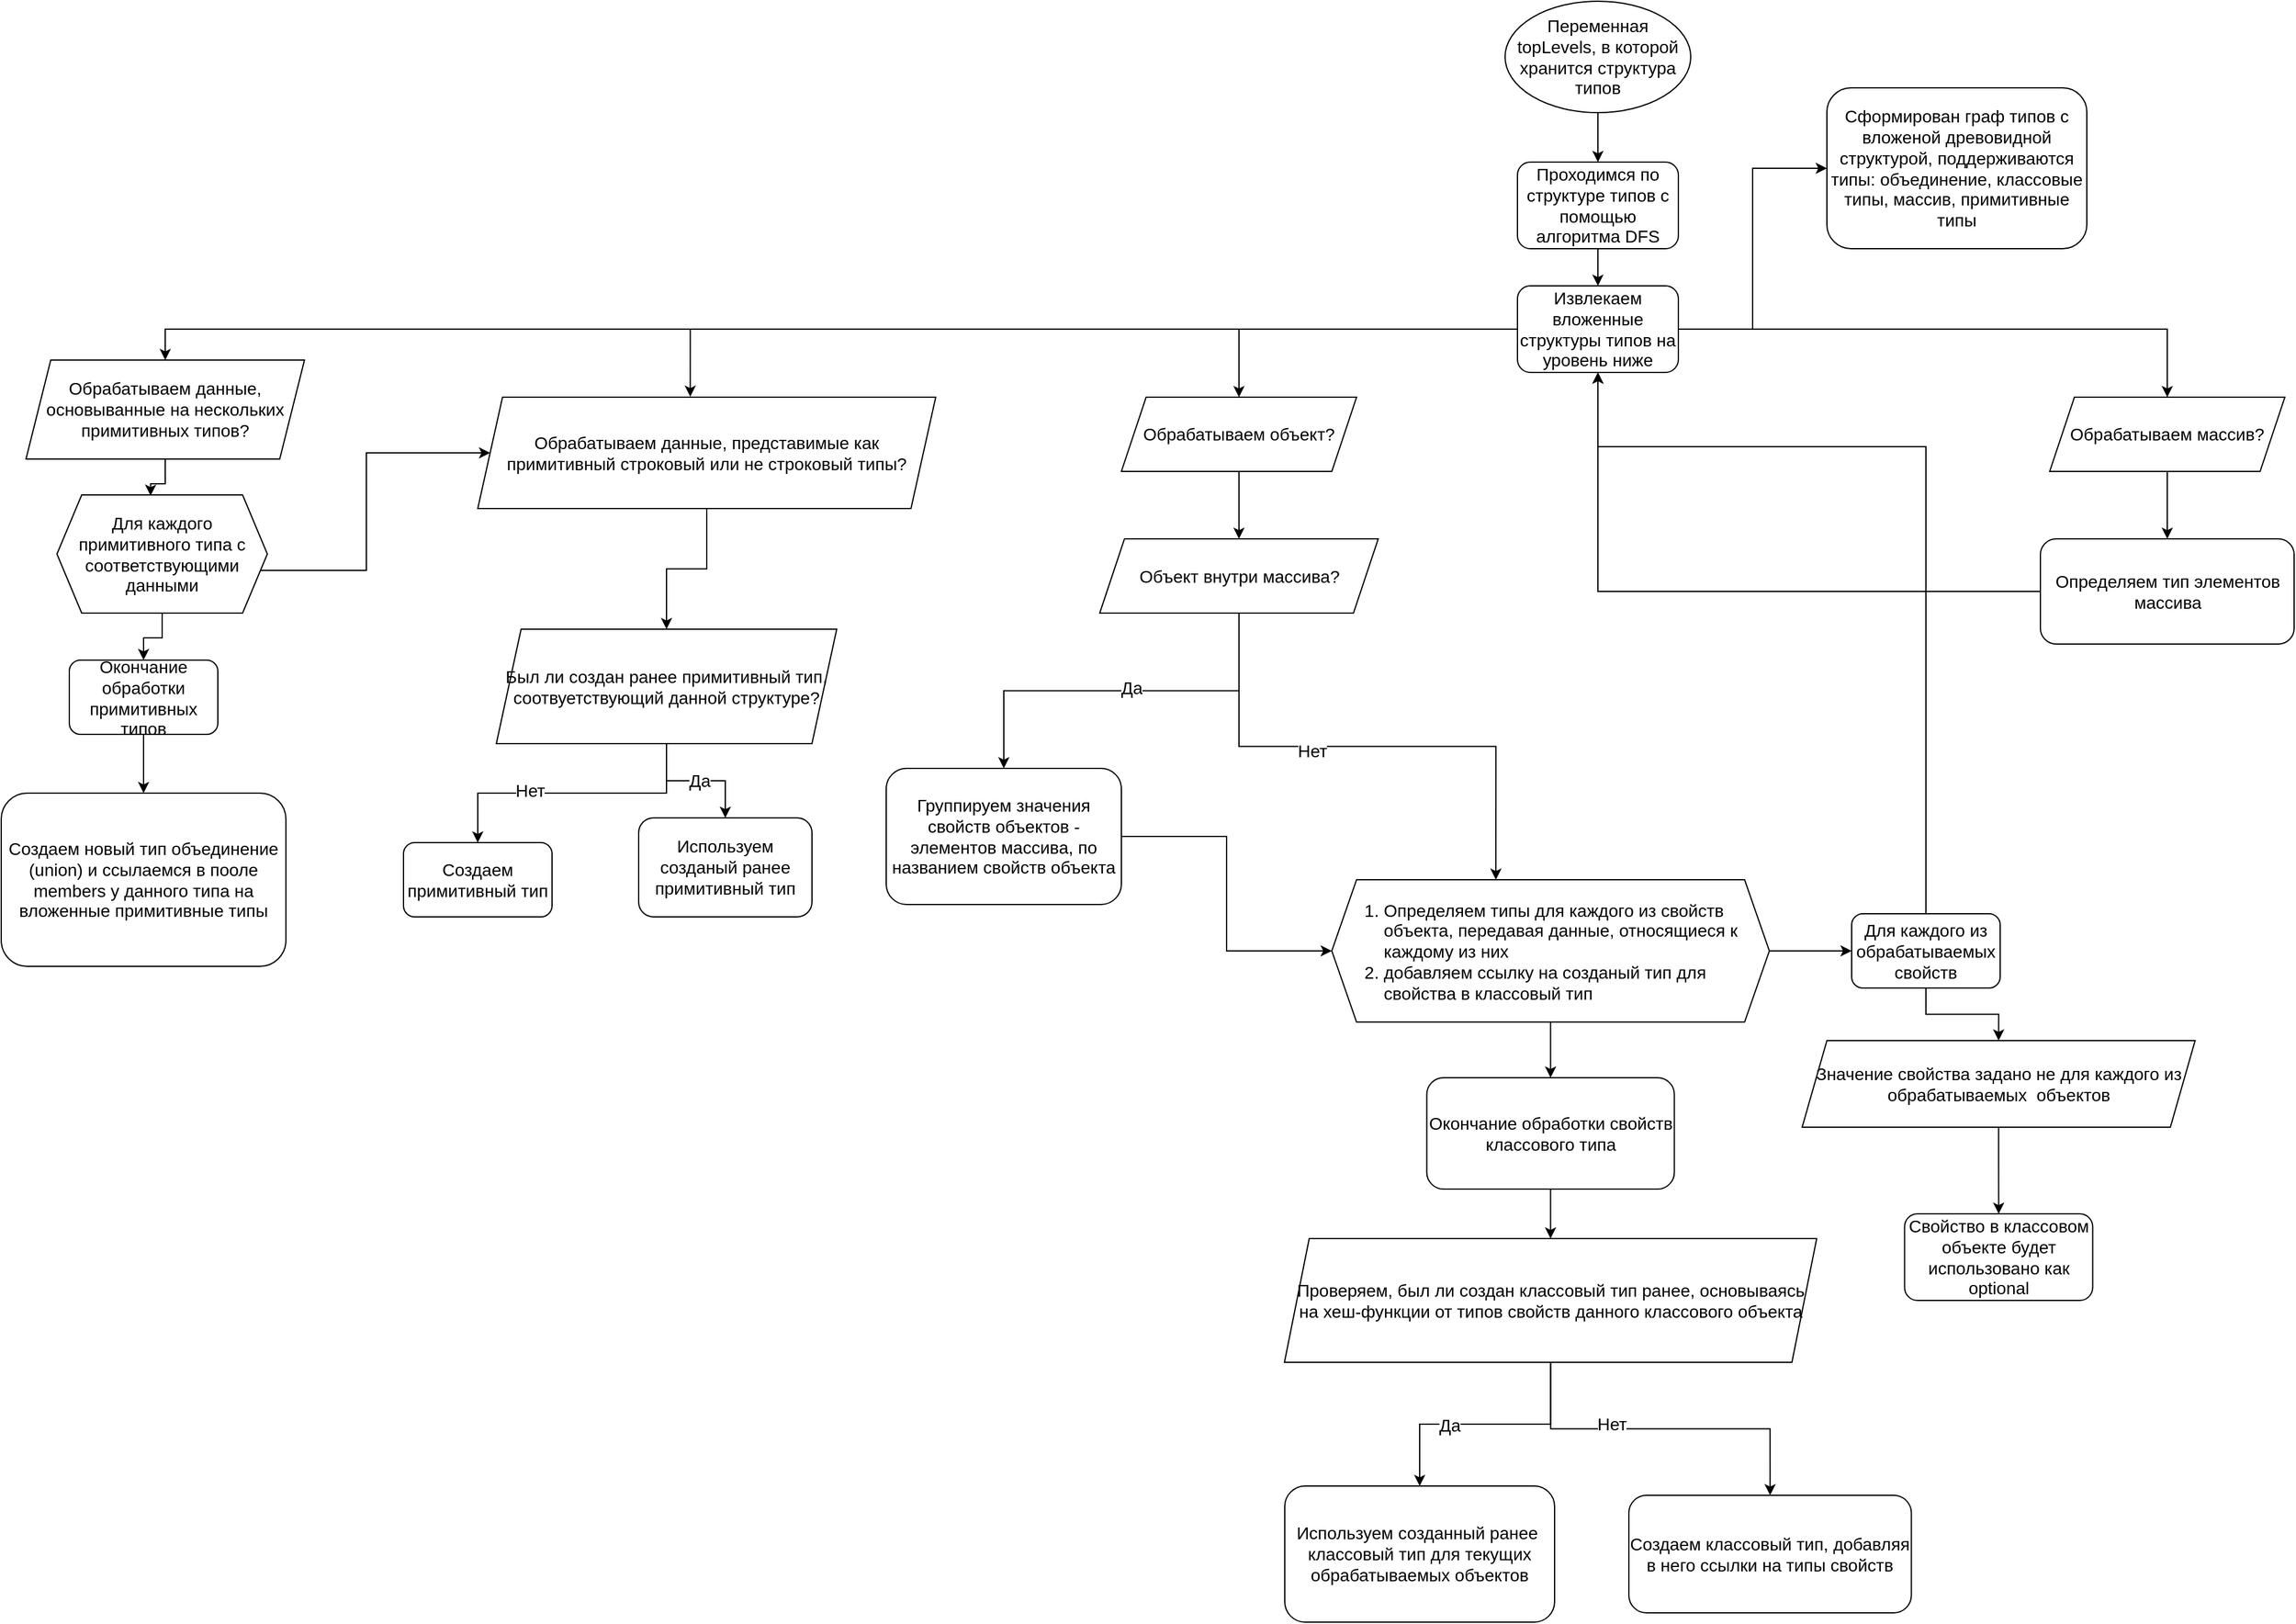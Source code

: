 <mxfile version="24.4.2" type="github">
  <diagram name="Page-1" id="1g6iJyspXUJ4lVBro7co">
    <mxGraphModel dx="2048" dy="626" grid="1" gridSize="10" guides="1" tooltips="1" connect="1" arrows="1" fold="1" page="1" pageScale="1" pageWidth="827" pageHeight="1169" math="0" shadow="0">
      <root>
        <mxCell id="0" />
        <mxCell id="1" parent="0" />
        <mxCell id="02Kn7gCLsv_7Pjf7zpuO-2" style="edgeStyle=orthogonalEdgeStyle;rounded=0;orthogonalLoop=1;jettySize=auto;html=1;entryX=0.5;entryY=0;entryDx=0;entryDy=0;fontSize=14;" parent="1" source="02Kn7gCLsv_7Pjf7zpuO-1" target="02Kn7gCLsv_7Pjf7zpuO-3" edge="1">
          <mxGeometry relative="1" as="geometry">
            <mxPoint x="360" y="320" as="targetPoint" />
          </mxGeometry>
        </mxCell>
        <mxCell id="02Kn7gCLsv_7Pjf7zpuO-1" value="Переменная topLevels, в которой хранится структура типов" style="ellipse;whiteSpace=wrap;html=1;fontSize=14;" parent="1" vertex="1">
          <mxGeometry x="520" y="80" width="150" height="90" as="geometry" />
        </mxCell>
        <mxCell id="02Kn7gCLsv_7Pjf7zpuO-21" style="edgeStyle=orthogonalEdgeStyle;rounded=0;orthogonalLoop=1;jettySize=auto;html=1;entryX=0.5;entryY=0;entryDx=0;entryDy=0;fontSize=14;" parent="1" source="02Kn7gCLsv_7Pjf7zpuO-3" target="02Kn7gCLsv_7Pjf7zpuO-4" edge="1">
          <mxGeometry relative="1" as="geometry" />
        </mxCell>
        <mxCell id="02Kn7gCLsv_7Pjf7zpuO-3" value="Проходимся по структуре типов с помощью алгоритма DFS" style="rounded=1;whiteSpace=wrap;html=1;fontSize=14;" parent="1" vertex="1">
          <mxGeometry x="530" y="210" width="130" height="70" as="geometry" />
        </mxCell>
        <mxCell id="02Kn7gCLsv_7Pjf7zpuO-7" style="edgeStyle=orthogonalEdgeStyle;rounded=0;orthogonalLoop=1;jettySize=auto;html=1;fontSize=14;" parent="1" source="02Kn7gCLsv_7Pjf7zpuO-4" target="02Kn7gCLsv_7Pjf7zpuO-12" edge="1">
          <mxGeometry relative="1" as="geometry">
            <mxPoint x="240" y="490" as="targetPoint" />
          </mxGeometry>
        </mxCell>
        <mxCell id="02Kn7gCLsv_7Pjf7zpuO-63" style="edgeStyle=orthogonalEdgeStyle;rounded=0;orthogonalLoop=1;jettySize=auto;html=1;entryX=0.5;entryY=0;entryDx=0;entryDy=0;fontSize=14;" parent="1" source="02Kn7gCLsv_7Pjf7zpuO-4" target="02Kn7gCLsv_7Pjf7zpuO-42" edge="1">
          <mxGeometry relative="1" as="geometry" />
        </mxCell>
        <mxCell id="02Kn7gCLsv_7Pjf7zpuO-85" style="edgeStyle=orthogonalEdgeStyle;rounded=0;orthogonalLoop=1;jettySize=auto;html=1;entryX=0.5;entryY=0;entryDx=0;entryDy=0;fontSize=14;" parent="1" source="02Kn7gCLsv_7Pjf7zpuO-4" target="02Kn7gCLsv_7Pjf7zpuO-19" edge="1">
          <mxGeometry relative="1" as="geometry" />
        </mxCell>
        <mxCell id="ybFJ6NvRLtgS1pNJfpIo-4" style="edgeStyle=orthogonalEdgeStyle;rounded=0;orthogonalLoop=1;jettySize=auto;html=1;entryX=0;entryY=0.5;entryDx=0;entryDy=0;fontSize=14;" parent="1" source="02Kn7gCLsv_7Pjf7zpuO-4" target="ybFJ6NvRLtgS1pNJfpIo-3" edge="1">
          <mxGeometry relative="1" as="geometry" />
        </mxCell>
        <mxCell id="02Kn7gCLsv_7Pjf7zpuO-4" value="Извлекаем вложенные структуры типов на уровень ниже" style="rounded=1;whiteSpace=wrap;html=1;fontSize=14;" parent="1" vertex="1">
          <mxGeometry x="530" y="310" width="130" height="70" as="geometry" />
        </mxCell>
        <mxCell id="02Kn7gCLsv_7Pjf7zpuO-51" style="edgeStyle=orthogonalEdgeStyle;rounded=0;orthogonalLoop=1;jettySize=auto;html=1;entryX=0.5;entryY=0;entryDx=0;entryDy=0;fontSize=14;" parent="1" source="02Kn7gCLsv_7Pjf7zpuO-9" target="02Kn7gCLsv_7Pjf7zpuO-47" edge="1">
          <mxGeometry relative="1" as="geometry" />
        </mxCell>
        <mxCell id="02Kn7gCLsv_7Pjf7zpuO-9" value="Обрабатываем данные, представимые как примитивный строковый или не строковый типы?" style="shape=parallelogram;perimeter=parallelogramPerimeter;whiteSpace=wrap;html=1;fixedSize=1;fontSize=14;" parent="1" vertex="1">
          <mxGeometry x="-310" y="400" width="370" height="90" as="geometry" />
        </mxCell>
        <mxCell id="02Kn7gCLsv_7Pjf7zpuO-13" style="edgeStyle=orthogonalEdgeStyle;rounded=0;orthogonalLoop=1;jettySize=auto;html=1;entryX=0.5;entryY=0;entryDx=0;entryDy=0;fontSize=14;" parent="1" source="02Kn7gCLsv_7Pjf7zpuO-12" target="02Kn7gCLsv_7Pjf7zpuO-18" edge="1">
          <mxGeometry relative="1" as="geometry">
            <mxPoint x="525" y="580" as="targetPoint" />
          </mxGeometry>
        </mxCell>
        <mxCell id="02Kn7gCLsv_7Pjf7zpuO-12" value="Обрабатываем объект?" style="shape=parallelogram;perimeter=parallelogramPerimeter;whiteSpace=wrap;html=1;fixedSize=1;fontSize=14;" parent="1" vertex="1">
          <mxGeometry x="210" y="400" width="190" height="60" as="geometry" />
        </mxCell>
        <mxCell id="02Kn7gCLsv_7Pjf7zpuO-27" style="edgeStyle=orthogonalEdgeStyle;rounded=0;orthogonalLoop=1;jettySize=auto;html=1;fontSize=14;" parent="1" source="02Kn7gCLsv_7Pjf7zpuO-17" target="02Kn7gCLsv_7Pjf7zpuO-26" edge="1">
          <mxGeometry relative="1" as="geometry" />
        </mxCell>
        <mxCell id="02Kn7gCLsv_7Pjf7zpuO-17" value="Группируем значения свойств объектов - элементов массива, по названием свойств объекта" style="rounded=1;whiteSpace=wrap;html=1;fontSize=14;" parent="1" vertex="1">
          <mxGeometry x="20" y="700" width="190" height="110" as="geometry" />
        </mxCell>
        <mxCell id="02Kn7gCLsv_7Pjf7zpuO-20" style="edgeStyle=orthogonalEdgeStyle;rounded=0;orthogonalLoop=1;jettySize=auto;html=1;entryX=0.5;entryY=0;entryDx=0;entryDy=0;fontSize=14;" parent="1" source="02Kn7gCLsv_7Pjf7zpuO-18" target="02Kn7gCLsv_7Pjf7zpuO-17" edge="1">
          <mxGeometry relative="1" as="geometry" />
        </mxCell>
        <mxCell id="02Kn7gCLsv_7Pjf7zpuO-29" value="Да" style="edgeLabel;html=1;align=center;verticalAlign=middle;resizable=0;points=[];fontSize=14;" parent="02Kn7gCLsv_7Pjf7zpuO-20" vertex="1" connectable="0">
          <mxGeometry x="-0.048" y="-3" relative="1" as="geometry">
            <mxPoint as="offset" />
          </mxGeometry>
        </mxCell>
        <mxCell id="02Kn7gCLsv_7Pjf7zpuO-65" style="edgeStyle=orthogonalEdgeStyle;rounded=0;orthogonalLoop=1;jettySize=auto;html=1;entryX=0.375;entryY=0;entryDx=0;entryDy=0;fontSize=14;" parent="1" source="02Kn7gCLsv_7Pjf7zpuO-18" target="02Kn7gCLsv_7Pjf7zpuO-26" edge="1">
          <mxGeometry relative="1" as="geometry" />
        </mxCell>
        <mxCell id="02Kn7gCLsv_7Pjf7zpuO-66" value="Нет" style="edgeLabel;html=1;align=center;verticalAlign=middle;resizable=0;points=[];fontSize=14;" parent="02Kn7gCLsv_7Pjf7zpuO-65" vertex="1" connectable="0">
          <mxGeometry x="-0.22" y="-3" relative="1" as="geometry">
            <mxPoint x="1" as="offset" />
          </mxGeometry>
        </mxCell>
        <mxCell id="02Kn7gCLsv_7Pjf7zpuO-18" value="Объект внутри массива?" style="shape=parallelogram;perimeter=parallelogramPerimeter;whiteSpace=wrap;html=1;fixedSize=1;fontSize=14;" parent="1" vertex="1">
          <mxGeometry x="192.5" y="514.5" width="225" height="60" as="geometry" />
        </mxCell>
        <mxCell id="02Kn7gCLsv_7Pjf7zpuO-87" style="edgeStyle=orthogonalEdgeStyle;rounded=0;orthogonalLoop=1;jettySize=auto;html=1;fontSize=14;" parent="1" source="02Kn7gCLsv_7Pjf7zpuO-19" target="02Kn7gCLsv_7Pjf7zpuO-86" edge="1">
          <mxGeometry relative="1" as="geometry" />
        </mxCell>
        <mxCell id="02Kn7gCLsv_7Pjf7zpuO-19" value="Обрабатываем массив?" style="shape=parallelogram;perimeter=parallelogramPerimeter;whiteSpace=wrap;html=1;fixedSize=1;fontSize=14;" parent="1" vertex="1">
          <mxGeometry x="960" y="400" width="190" height="60" as="geometry" />
        </mxCell>
        <mxCell id="02Kn7gCLsv_7Pjf7zpuO-70" style="edgeStyle=orthogonalEdgeStyle;rounded=0;orthogonalLoop=1;jettySize=auto;html=1;fontSize=14;" parent="1" source="02Kn7gCLsv_7Pjf7zpuO-25" target="02Kn7gCLsv_7Pjf7zpuO-34" edge="1">
          <mxGeometry relative="1" as="geometry" />
        </mxCell>
        <mxCell id="02Kn7gCLsv_7Pjf7zpuO-25" value="Значение свойства задано не для каждого из обрабатываемых&amp;nbsp; объектов" style="shape=parallelogram;perimeter=parallelogramPerimeter;whiteSpace=wrap;html=1;fixedSize=1;fontSize=14;" parent="1" vertex="1">
          <mxGeometry x="760" y="920" width="317.5" height="70" as="geometry" />
        </mxCell>
        <mxCell id="02Kn7gCLsv_7Pjf7zpuO-68" style="edgeStyle=orthogonalEdgeStyle;rounded=0;orthogonalLoop=1;jettySize=auto;html=1;entryX=0.5;entryY=0;entryDx=0;entryDy=0;fontSize=14;" parent="1" source="02Kn7gCLsv_7Pjf7zpuO-26" target="02Kn7gCLsv_7Pjf7zpuO-69" edge="1">
          <mxGeometry relative="1" as="geometry">
            <mxPoint x="556.75" y="970" as="targetPoint" />
          </mxGeometry>
        </mxCell>
        <mxCell id="02Kn7gCLsv_7Pjf7zpuO-82" style="edgeStyle=orthogonalEdgeStyle;rounded=0;orthogonalLoop=1;jettySize=auto;html=1;entryX=0;entryY=0.5;entryDx=0;entryDy=0;fontSize=14;" parent="1" source="02Kn7gCLsv_7Pjf7zpuO-26" target="02Kn7gCLsv_7Pjf7zpuO-81" edge="1">
          <mxGeometry relative="1" as="geometry" />
        </mxCell>
        <mxCell id="02Kn7gCLsv_7Pjf7zpuO-26" value="&lt;ol style=&quot;font-size: 14px;&quot;&gt;&lt;li style=&quot;font-size: 14px;&quot;&gt;Определяем типы для каждого из свойств объекта, передавая данные, относящиеся к каждому из них&amp;nbsp;&lt;/li&gt;&lt;li style=&quot;font-size: 14px;&quot;&gt;добавляем ссылку на созданый тип для свойства в классовый тип&lt;/li&gt;&lt;/ol&gt;" style="shape=hexagon;perimeter=hexagonPerimeter2;whiteSpace=wrap;html=1;fixedSize=1;align=left;fontSize=14;" parent="1" vertex="1">
          <mxGeometry x="380" y="790" width="353.5" height="115" as="geometry" />
        </mxCell>
        <mxCell id="02Kn7gCLsv_7Pjf7zpuO-34" value="Свойство в классовом объекте будет иcпользовано как optional" style="rounded=1;whiteSpace=wrap;html=1;fontSize=14;" parent="1" vertex="1">
          <mxGeometry x="842.75" y="1060" width="152" height="70" as="geometry" />
        </mxCell>
        <mxCell id="02Kn7gCLsv_7Pjf7zpuO-39" style="edgeStyle=orthogonalEdgeStyle;rounded=0;orthogonalLoop=1;jettySize=auto;html=1;entryX=0.464;entryY=-0.004;entryDx=0;entryDy=0;entryPerimeter=0;fontSize=14;" parent="1" source="02Kn7gCLsv_7Pjf7zpuO-4" target="02Kn7gCLsv_7Pjf7zpuO-9" edge="1">
          <mxGeometry relative="1" as="geometry" />
        </mxCell>
        <mxCell id="02Kn7gCLsv_7Pjf7zpuO-42" value="Обрабатываем данные, основыванные на нескольких примитивных типов?" style="shape=parallelogram;perimeter=parallelogramPerimeter;whiteSpace=wrap;html=1;fixedSize=1;fontSize=14;" parent="1" vertex="1">
          <mxGeometry x="-675" y="370" width="225" height="80" as="geometry" />
        </mxCell>
        <mxCell id="02Kn7gCLsv_7Pjf7zpuO-44" value="Создаем новый тип объединение (union) и ссылаемся в пооле members у данного типа на вложенные примитивные типы" style="rounded=1;whiteSpace=wrap;html=1;fontSize=14;" parent="1" vertex="1">
          <mxGeometry x="-695" y="720" width="230" height="140" as="geometry" />
        </mxCell>
        <mxCell id="02Kn7gCLsv_7Pjf7zpuO-48" style="edgeStyle=orthogonalEdgeStyle;rounded=0;orthogonalLoop=1;jettySize=auto;html=1;entryX=0.5;entryY=0;entryDx=0;entryDy=0;fontSize=14;" parent="1" source="02Kn7gCLsv_7Pjf7zpuO-47" target="02Kn7gCLsv_7Pjf7zpuO-49" edge="1">
          <mxGeometry relative="1" as="geometry">
            <mxPoint x="-220" y="750" as="targetPoint" />
          </mxGeometry>
        </mxCell>
        <mxCell id="02Kn7gCLsv_7Pjf7zpuO-52" value="Нет" style="edgeLabel;html=1;align=center;verticalAlign=middle;resizable=0;points=[];fontSize=14;" parent="02Kn7gCLsv_7Pjf7zpuO-48" vertex="1" connectable="0">
          <mxGeometry x="0.296" y="-2" relative="1" as="geometry">
            <mxPoint as="offset" />
          </mxGeometry>
        </mxCell>
        <mxCell id="02Kn7gCLsv_7Pjf7zpuO-53" style="edgeStyle=orthogonalEdgeStyle;rounded=0;orthogonalLoop=1;jettySize=auto;html=1;entryX=0.5;entryY=0;entryDx=0;entryDy=0;fontSize=14;" parent="1" source="02Kn7gCLsv_7Pjf7zpuO-47" target="02Kn7gCLsv_7Pjf7zpuO-50" edge="1">
          <mxGeometry relative="1" as="geometry" />
        </mxCell>
        <mxCell id="02Kn7gCLsv_7Pjf7zpuO-54" value="Да" style="edgeLabel;html=1;align=center;verticalAlign=middle;resizable=0;points=[];fontSize=14;" parent="02Kn7gCLsv_7Pjf7zpuO-53" vertex="1" connectable="0">
          <mxGeometry x="0.048" relative="1" as="geometry">
            <mxPoint as="offset" />
          </mxGeometry>
        </mxCell>
        <mxCell id="02Kn7gCLsv_7Pjf7zpuO-47" value="Был ли создан ранее примитивный тип, соотвуетствующий данной структуре?" style="shape=parallelogram;perimeter=parallelogramPerimeter;whiteSpace=wrap;html=1;fixedSize=1;fontSize=14;" parent="1" vertex="1">
          <mxGeometry x="-295" y="587.5" width="275" height="92.5" as="geometry" />
        </mxCell>
        <mxCell id="02Kn7gCLsv_7Pjf7zpuO-49" value="Создаем примитивный тип" style="rounded=1;whiteSpace=wrap;html=1;fontSize=14;" parent="1" vertex="1">
          <mxGeometry x="-370" y="760" width="120" height="60" as="geometry" />
        </mxCell>
        <mxCell id="02Kn7gCLsv_7Pjf7zpuO-50" value="Используем созданый ранее примитивный тип" style="rounded=1;whiteSpace=wrap;html=1;fontSize=14;" parent="1" vertex="1">
          <mxGeometry x="-180" y="740" width="140" height="80" as="geometry" />
        </mxCell>
        <mxCell id="02Kn7gCLsv_7Pjf7zpuO-57" style="edgeStyle=orthogonalEdgeStyle;rounded=0;orthogonalLoop=1;jettySize=auto;html=1;entryX=0;entryY=0.5;entryDx=0;entryDy=0;fontSize=14;" parent="1" source="02Kn7gCLsv_7Pjf7zpuO-56" target="02Kn7gCLsv_7Pjf7zpuO-9" edge="1">
          <mxGeometry relative="1" as="geometry">
            <Array as="points">
              <mxPoint x="-400" y="540" />
              <mxPoint x="-400" y="445" />
            </Array>
          </mxGeometry>
        </mxCell>
        <mxCell id="02Kn7gCLsv_7Pjf7zpuO-58" value="" style="edgeStyle=orthogonalEdgeStyle;rounded=0;orthogonalLoop=1;jettySize=auto;html=1;entryX=0.445;entryY=0.007;entryDx=0;entryDy=0;entryPerimeter=0;fontSize=14;" parent="1" source="02Kn7gCLsv_7Pjf7zpuO-42" target="02Kn7gCLsv_7Pjf7zpuO-56" edge="1">
          <mxGeometry relative="1" as="geometry">
            <mxPoint x="-645" y="430" as="sourcePoint" />
            <mxPoint x="-597" y="660" as="targetPoint" />
          </mxGeometry>
        </mxCell>
        <mxCell id="02Kn7gCLsv_7Pjf7zpuO-59" style="edgeStyle=orthogonalEdgeStyle;rounded=0;orthogonalLoop=1;jettySize=auto;html=1;entryX=0.5;entryY=0;entryDx=0;entryDy=0;fontSize=14;" parent="1" source="02Kn7gCLsv_7Pjf7zpuO-60" target="02Kn7gCLsv_7Pjf7zpuO-44" edge="1">
          <mxGeometry relative="1" as="geometry" />
        </mxCell>
        <mxCell id="02Kn7gCLsv_7Pjf7zpuO-56" value="Для каждого примитивного типа с соответствующими данными" style="shape=hexagon;perimeter=hexagonPerimeter2;whiteSpace=wrap;html=1;fixedSize=1;fontSize=14;" parent="1" vertex="1">
          <mxGeometry x="-650" y="479" width="170" height="95.5" as="geometry" />
        </mxCell>
        <mxCell id="02Kn7gCLsv_7Pjf7zpuO-61" value="" style="edgeStyle=orthogonalEdgeStyle;rounded=0;orthogonalLoop=1;jettySize=auto;html=1;entryX=0.5;entryY=0;entryDx=0;entryDy=0;fontSize=14;" parent="1" source="02Kn7gCLsv_7Pjf7zpuO-56" target="02Kn7gCLsv_7Pjf7zpuO-60" edge="1">
          <mxGeometry relative="1" as="geometry">
            <mxPoint x="-580" y="585" as="sourcePoint" />
            <mxPoint x="-580" y="710" as="targetPoint" />
          </mxGeometry>
        </mxCell>
        <mxCell id="02Kn7gCLsv_7Pjf7zpuO-60" value="Окончание обработки примитивных типов" style="rounded=1;whiteSpace=wrap;html=1;fontSize=14;" parent="1" vertex="1">
          <mxGeometry x="-640" y="612.5" width="120" height="60" as="geometry" />
        </mxCell>
        <mxCell id="02Kn7gCLsv_7Pjf7zpuO-71" style="edgeStyle=orthogonalEdgeStyle;rounded=0;orthogonalLoop=1;jettySize=auto;html=1;entryX=0.5;entryY=0;entryDx=0;entryDy=0;fontSize=14;" parent="1" source="02Kn7gCLsv_7Pjf7zpuO-69" target="02Kn7gCLsv_7Pjf7zpuO-73" edge="1">
          <mxGeometry relative="1" as="geometry">
            <mxPoint x="556.75" y="1080" as="targetPoint" />
          </mxGeometry>
        </mxCell>
        <mxCell id="02Kn7gCLsv_7Pjf7zpuO-69" value="Окончание обработки свойств классового типа" style="rounded=1;whiteSpace=wrap;html=1;fontSize=14;" parent="1" vertex="1">
          <mxGeometry x="456.75" y="950" width="200" height="90" as="geometry" />
        </mxCell>
        <mxCell id="02Kn7gCLsv_7Pjf7zpuO-77" style="edgeStyle=orthogonalEdgeStyle;rounded=0;orthogonalLoop=1;jettySize=auto;html=1;fontSize=14;" parent="1" source="02Kn7gCLsv_7Pjf7zpuO-73" target="02Kn7gCLsv_7Pjf7zpuO-75" edge="1">
          <mxGeometry relative="1" as="geometry" />
        </mxCell>
        <mxCell id="02Kn7gCLsv_7Pjf7zpuO-78" value="Да" style="edgeLabel;html=1;align=center;verticalAlign=middle;resizable=0;points=[];fontSize=14;" parent="02Kn7gCLsv_7Pjf7zpuO-77" vertex="1" connectable="0">
          <mxGeometry x="0.288" y="1" relative="1" as="geometry">
            <mxPoint as="offset" />
          </mxGeometry>
        </mxCell>
        <mxCell id="02Kn7gCLsv_7Pjf7zpuO-79" style="edgeStyle=orthogonalEdgeStyle;rounded=0;orthogonalLoop=1;jettySize=auto;html=1;entryX=0.5;entryY=0;entryDx=0;entryDy=0;fontSize=14;" parent="1" source="02Kn7gCLsv_7Pjf7zpuO-73" target="02Kn7gCLsv_7Pjf7zpuO-76" edge="1">
          <mxGeometry relative="1" as="geometry" />
        </mxCell>
        <mxCell id="02Kn7gCLsv_7Pjf7zpuO-80" value="Нет" style="edgeLabel;html=1;align=center;verticalAlign=middle;resizable=0;points=[];fontSize=14;" parent="02Kn7gCLsv_7Pjf7zpuO-79" vertex="1" connectable="0">
          <mxGeometry x="-0.281" y="4" relative="1" as="geometry">
            <mxPoint as="offset" />
          </mxGeometry>
        </mxCell>
        <mxCell id="02Kn7gCLsv_7Pjf7zpuO-73" value="Проверяем, был ли создан классовый тип ранее, основываясь на хеш-функции от типов свойств данного классового объекта" style="shape=parallelogram;perimeter=parallelogramPerimeter;whiteSpace=wrap;html=1;fixedSize=1;fontSize=14;" parent="1" vertex="1">
          <mxGeometry x="341.75" y="1080" width="430" height="100" as="geometry" />
        </mxCell>
        <mxCell id="02Kn7gCLsv_7Pjf7zpuO-75" value="Используем созданный ранее&amp;nbsp; классовый тип для текущих обрабатываемых объектов" style="rounded=1;whiteSpace=wrap;html=1;fontSize=14;" parent="1" vertex="1">
          <mxGeometry x="342" y="1280" width="218" height="110" as="geometry" />
        </mxCell>
        <mxCell id="02Kn7gCLsv_7Pjf7zpuO-76" value="Создаем классовый тип, добавляя в него ссылки на типы свойств" style="rounded=1;whiteSpace=wrap;html=1;fontSize=14;" parent="1" vertex="1">
          <mxGeometry x="620" y="1287.5" width="228.25" height="95" as="geometry" />
        </mxCell>
        <mxCell id="02Kn7gCLsv_7Pjf7zpuO-84" style="edgeStyle=orthogonalEdgeStyle;rounded=0;orthogonalLoop=1;jettySize=auto;html=1;entryX=0.5;entryY=0;entryDx=0;entryDy=0;fontSize=14;" parent="1" source="02Kn7gCLsv_7Pjf7zpuO-81" target="02Kn7gCLsv_7Pjf7zpuO-25" edge="1">
          <mxGeometry relative="1" as="geometry" />
        </mxCell>
        <mxCell id="ybFJ6NvRLtgS1pNJfpIo-1" style="edgeStyle=orthogonalEdgeStyle;rounded=0;orthogonalLoop=1;jettySize=auto;html=1;entryX=0.5;entryY=1;entryDx=0;entryDy=0;fontSize=14;" parent="1" source="02Kn7gCLsv_7Pjf7zpuO-81" target="02Kn7gCLsv_7Pjf7zpuO-4" edge="1">
          <mxGeometry relative="1" as="geometry">
            <Array as="points">
              <mxPoint x="860" y="440" />
              <mxPoint x="595" y="440" />
            </Array>
          </mxGeometry>
        </mxCell>
        <mxCell id="02Kn7gCLsv_7Pjf7zpuO-81" value="Для каждого из обрабатываемых свойств" style="rounded=1;whiteSpace=wrap;html=1;fontSize=14;" parent="1" vertex="1">
          <mxGeometry x="800" y="817.5" width="120" height="60" as="geometry" />
        </mxCell>
        <mxCell id="ybFJ6NvRLtgS1pNJfpIo-2" style="edgeStyle=orthogonalEdgeStyle;rounded=0;orthogonalLoop=1;jettySize=auto;html=1;entryX=0.5;entryY=1;entryDx=0;entryDy=0;fontSize=14;" parent="1" source="02Kn7gCLsv_7Pjf7zpuO-86" target="02Kn7gCLsv_7Pjf7zpuO-4" edge="1">
          <mxGeometry relative="1" as="geometry" />
        </mxCell>
        <mxCell id="02Kn7gCLsv_7Pjf7zpuO-86" value="Определяем тип элементов массива" style="rounded=1;whiteSpace=wrap;html=1;fontSize=14;" parent="1" vertex="1">
          <mxGeometry x="952.5" y="514.5" width="205" height="85" as="geometry" />
        </mxCell>
        <mxCell id="ybFJ6NvRLtgS1pNJfpIo-3" value="Сформирован граф типов с вложеной древовидной структурой, поддерживаются типы: объединение, классовые типы, массив, примитивные типы" style="rounded=1;whiteSpace=wrap;html=1;fontSize=14;" parent="1" vertex="1">
          <mxGeometry x="780" y="150" width="210" height="130" as="geometry" />
        </mxCell>
      </root>
    </mxGraphModel>
  </diagram>
</mxfile>
